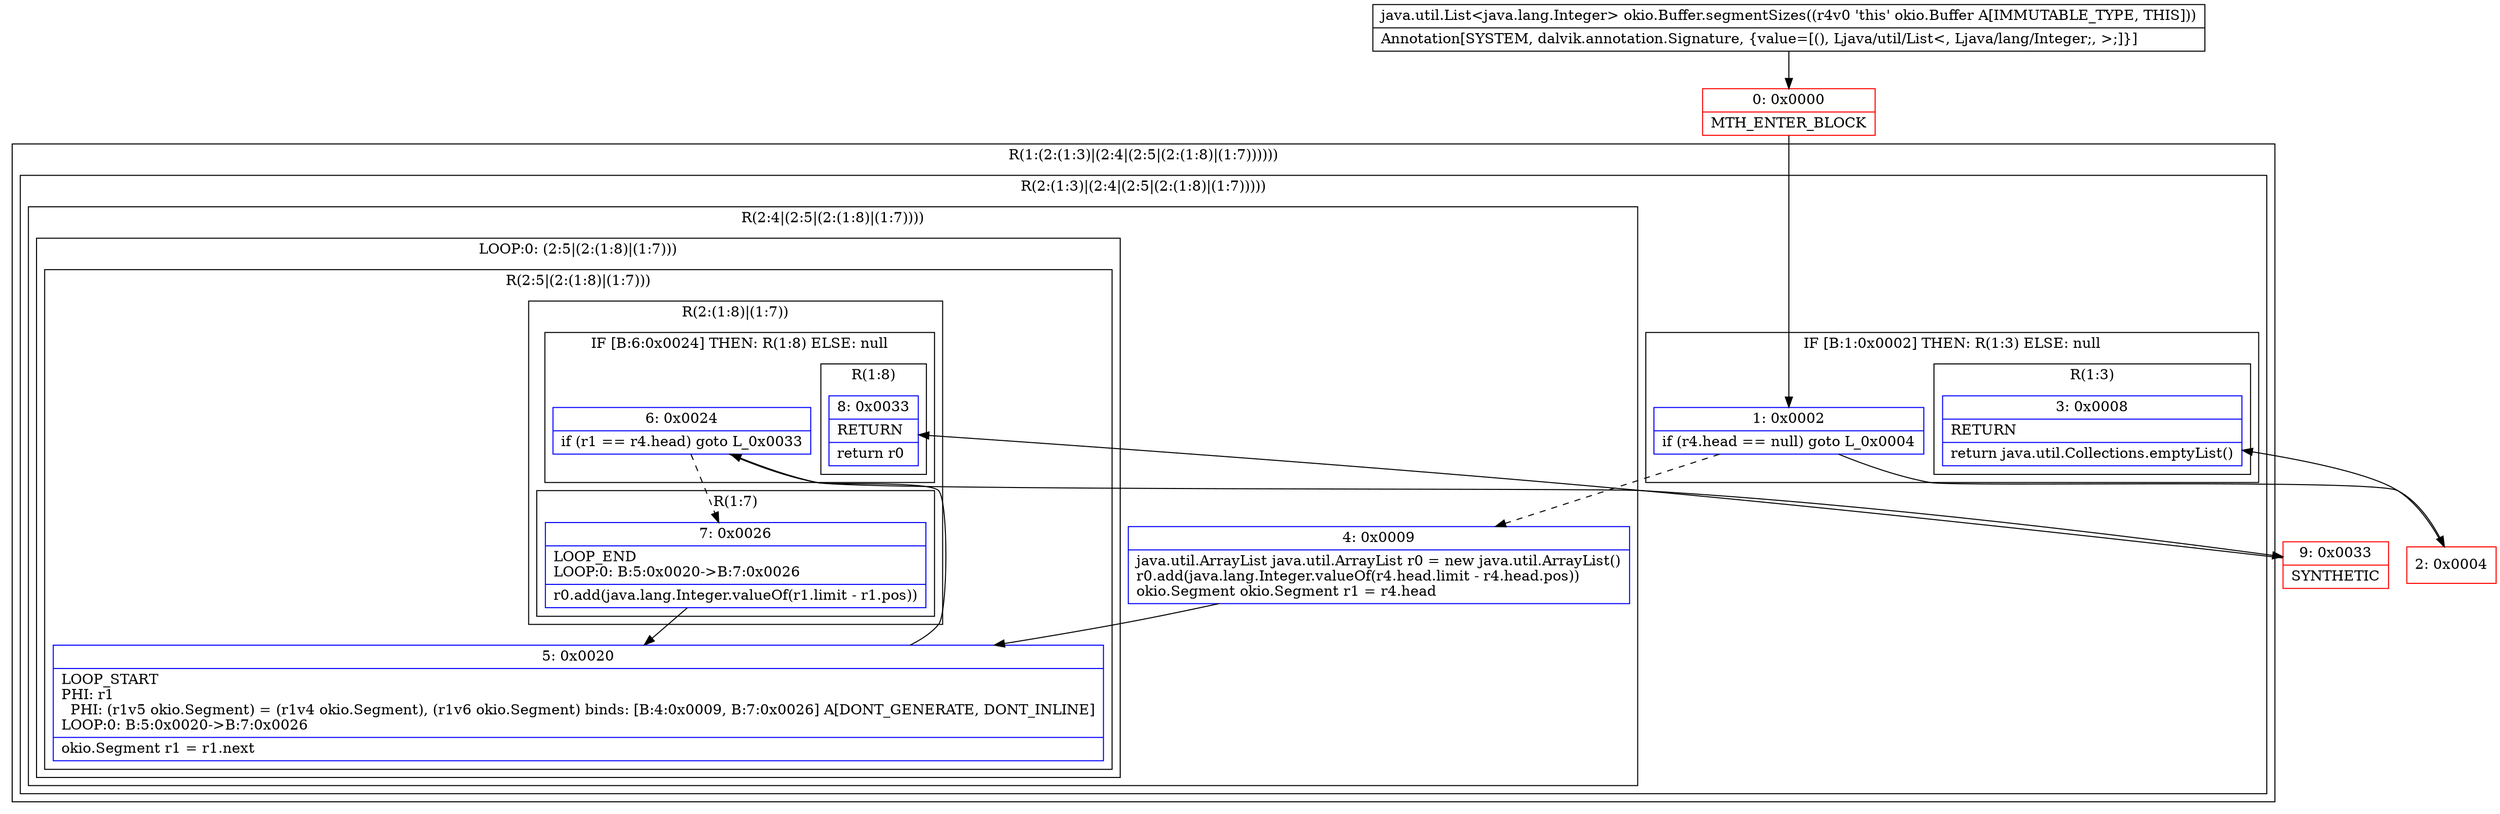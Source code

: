 digraph "CFG forokio.Buffer.segmentSizes()Ljava\/util\/List;" {
subgraph cluster_Region_1272386255 {
label = "R(1:(2:(1:3)|(2:4|(2:5|(2:(1:8)|(1:7))))))";
node [shape=record,color=blue];
subgraph cluster_Region_1506062023 {
label = "R(2:(1:3)|(2:4|(2:5|(2:(1:8)|(1:7)))))";
node [shape=record,color=blue];
subgraph cluster_IfRegion_1641937090 {
label = "IF [B:1:0x0002] THEN: R(1:3) ELSE: null";
node [shape=record,color=blue];
Node_1 [shape=record,label="{1\:\ 0x0002|if (r4.head == null) goto L_0x0004\l}"];
subgraph cluster_Region_1373757664 {
label = "R(1:3)";
node [shape=record,color=blue];
Node_3 [shape=record,label="{3\:\ 0x0008|RETURN\l|return java.util.Collections.emptyList()\l}"];
}
}
subgraph cluster_Region_1628297110 {
label = "R(2:4|(2:5|(2:(1:8)|(1:7))))";
node [shape=record,color=blue];
Node_4 [shape=record,label="{4\:\ 0x0009|java.util.ArrayList java.util.ArrayList r0 = new java.util.ArrayList()\lr0.add(java.lang.Integer.valueOf(r4.head.limit \- r4.head.pos))\lokio.Segment okio.Segment r1 = r4.head\l}"];
subgraph cluster_LoopRegion_575918457 {
label = "LOOP:0: (2:5|(2:(1:8)|(1:7)))";
node [shape=record,color=blue];
subgraph cluster_Region_769065234 {
label = "R(2:5|(2:(1:8)|(1:7)))";
node [shape=record,color=blue];
Node_5 [shape=record,label="{5\:\ 0x0020|LOOP_START\lPHI: r1 \l  PHI: (r1v5 okio.Segment) = (r1v4 okio.Segment), (r1v6 okio.Segment) binds: [B:4:0x0009, B:7:0x0026] A[DONT_GENERATE, DONT_INLINE]\lLOOP:0: B:5:0x0020\-\>B:7:0x0026\l|okio.Segment r1 = r1.next\l}"];
subgraph cluster_Region_1579020642 {
label = "R(2:(1:8)|(1:7))";
node [shape=record,color=blue];
subgraph cluster_IfRegion_585749081 {
label = "IF [B:6:0x0024] THEN: R(1:8) ELSE: null";
node [shape=record,color=blue];
Node_6 [shape=record,label="{6\:\ 0x0024|if (r1 == r4.head) goto L_0x0033\l}"];
subgraph cluster_Region_1007427828 {
label = "R(1:8)";
node [shape=record,color=blue];
Node_8 [shape=record,label="{8\:\ 0x0033|RETURN\l|return r0\l}"];
}
}
subgraph cluster_Region_172578029 {
label = "R(1:7)";
node [shape=record,color=blue];
Node_7 [shape=record,label="{7\:\ 0x0026|LOOP_END\lLOOP:0: B:5:0x0020\-\>B:7:0x0026\l|r0.add(java.lang.Integer.valueOf(r1.limit \- r1.pos))\l}"];
}
}
}
}
}
}
}
Node_0 [shape=record,color=red,label="{0\:\ 0x0000|MTH_ENTER_BLOCK\l}"];
Node_2 [shape=record,color=red,label="{2\:\ 0x0004}"];
Node_9 [shape=record,color=red,label="{9\:\ 0x0033|SYNTHETIC\l}"];
MethodNode[shape=record,label="{java.util.List\<java.lang.Integer\> okio.Buffer.segmentSizes((r4v0 'this' okio.Buffer A[IMMUTABLE_TYPE, THIS]))  | Annotation[SYSTEM, dalvik.annotation.Signature, \{value=[(), Ljava\/util\/List\<, Ljava\/lang\/Integer;, \>;]\}]\l}"];
MethodNode -> Node_0;
Node_1 -> Node_2;
Node_1 -> Node_4[style=dashed];
Node_4 -> Node_5;
Node_5 -> Node_6;
Node_6 -> Node_7[style=dashed];
Node_6 -> Node_9;
Node_7 -> Node_5;
Node_0 -> Node_1;
Node_2 -> Node_3;
Node_9 -> Node_8;
}

